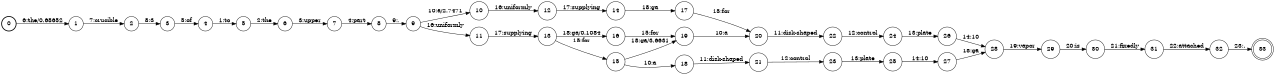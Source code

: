 digraph FST {
rankdir = LR;
size = "8.5,11";
label = "";
center = 1;
orientation = Portrait;
ranksep = "0.4";
nodesep = "0.25";
0 [label = "0", shape = circle, style = bold, fontsize = 14]
	0 -> 1 [label = "6:the/0.68652", fontsize = 14];
1 [label = "1", shape = circle, style = solid, fontsize = 14]
	1 -> 2 [label = "7:crucible", fontsize = 14];
2 [label = "2", shape = circle, style = solid, fontsize = 14]
	2 -> 3 [label = "8:3", fontsize = 14];
3 [label = "3", shape = circle, style = solid, fontsize = 14]
	3 -> 4 [label = "5:of", fontsize = 14];
4 [label = "4", shape = circle, style = solid, fontsize = 14]
	4 -> 5 [label = "1:to", fontsize = 14];
5 [label = "5", shape = circle, style = solid, fontsize = 14]
	5 -> 6 [label = "2:the", fontsize = 14];
6 [label = "6", shape = circle, style = solid, fontsize = 14]
	6 -> 7 [label = "3:upper", fontsize = 14];
7 [label = "7", shape = circle, style = solid, fontsize = 14]
	7 -> 8 [label = "4:part", fontsize = 14];
8 [label = "8", shape = circle, style = solid, fontsize = 14]
	8 -> 9 [label = "9:,", fontsize = 14];
9 [label = "9", shape = circle, style = solid, fontsize = 14]
	9 -> 10 [label = "10:a/2.7471", fontsize = 14];
	9 -> 11 [label = "16:uniformly", fontsize = 14];
10 [label = "10", shape = circle, style = solid, fontsize = 14]
	10 -> 12 [label = "16:uniformly", fontsize = 14];
11 [label = "11", shape = circle, style = solid, fontsize = 14]
	11 -> 13 [label = "17:supplying", fontsize = 14];
12 [label = "12", shape = circle, style = solid, fontsize = 14]
	12 -> 14 [label = "17:supplying", fontsize = 14];
13 [label = "13", shape = circle, style = solid, fontsize = 14]
	13 -> 15 [label = "15:for", fontsize = 14];
	13 -> 16 [label = "18:ga/0.1084", fontsize = 14];
14 [label = "14", shape = circle, style = solid, fontsize = 14]
	14 -> 17 [label = "18:ga", fontsize = 14];
15 [label = "15", shape = circle, style = solid, fontsize = 14]
	15 -> 18 [label = "10:a", fontsize = 14];
	15 -> 19 [label = "18:ga/3.6631", fontsize = 14];
16 [label = "16", shape = circle, style = solid, fontsize = 14]
	16 -> 19 [label = "15:for", fontsize = 14];
17 [label = "17", shape = circle, style = solid, fontsize = 14]
	17 -> 20 [label = "15:for", fontsize = 14];
18 [label = "18", shape = circle, style = solid, fontsize = 14]
	18 -> 21 [label = "11:disk-shaped", fontsize = 14];
19 [label = "19", shape = circle, style = solid, fontsize = 14]
	19 -> 20 [label = "10:a", fontsize = 14];
20 [label = "20", shape = circle, style = solid, fontsize = 14]
	20 -> 22 [label = "11:disk-shaped", fontsize = 14];
21 [label = "21", shape = circle, style = solid, fontsize = 14]
	21 -> 23 [label = "12:control", fontsize = 14];
22 [label = "22", shape = circle, style = solid, fontsize = 14]
	22 -> 24 [label = "12:control", fontsize = 14];
23 [label = "23", shape = circle, style = solid, fontsize = 14]
	23 -> 25 [label = "13:plate", fontsize = 14];
24 [label = "24", shape = circle, style = solid, fontsize = 14]
	24 -> 26 [label = "13:plate", fontsize = 14];
25 [label = "25", shape = circle, style = solid, fontsize = 14]
	25 -> 27 [label = "14:10", fontsize = 14];
26 [label = "26", shape = circle, style = solid, fontsize = 14]
	26 -> 28 [label = "14:10", fontsize = 14];
27 [label = "27", shape = circle, style = solid, fontsize = 14]
	27 -> 28 [label = "18:ga", fontsize = 14];
28 [label = "28", shape = circle, style = solid, fontsize = 14]
	28 -> 29 [label = "19:vapor", fontsize = 14];
29 [label = "29", shape = circle, style = solid, fontsize = 14]
	29 -> 30 [label = "20:is", fontsize = 14];
30 [label = "30", shape = circle, style = solid, fontsize = 14]
	30 -> 31 [label = "21:fixedly", fontsize = 14];
31 [label = "31", shape = circle, style = solid, fontsize = 14]
	31 -> 32 [label = "22:attached", fontsize = 14];
32 [label = "32", shape = circle, style = solid, fontsize = 14]
	32 -> 33 [label = "23:.", fontsize = 14];
33 [label = "33", shape = doublecircle, style = solid, fontsize = 14]
}
